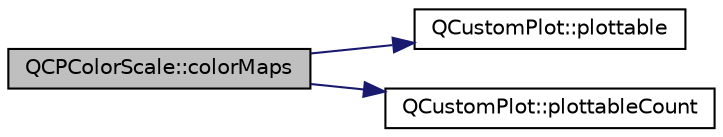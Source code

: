 digraph "QCPColorScale::colorMaps"
{
 // LATEX_PDF_SIZE
  edge [fontname="Helvetica",fontsize="10",labelfontname="Helvetica",labelfontsize="10"];
  node [fontname="Helvetica",fontsize="10",shape=record];
  rankdir="LR";
  Node1 [label="QCPColorScale::colorMaps",height=0.2,width=0.4,color="black", fillcolor="grey75", style="filled", fontcolor="black",tooltip=" "];
  Node1 -> Node2 [color="midnightblue",fontsize="10",style="solid",fontname="Helvetica"];
  Node2 [label="QCustomPlot::plottable",height=0.2,width=0.4,color="black", fillcolor="white", style="filled",URL="$classQCustomPlot.html#a32de81ff53e263e785b83b52ecd99d6f",tooltip=" "];
  Node1 -> Node3 [color="midnightblue",fontsize="10",style="solid",fontname="Helvetica"];
  Node3 [label="QCustomPlot::plottableCount",height=0.2,width=0.4,color="black", fillcolor="white", style="filled",URL="$classQCustomPlot.html#a5f4f15991c14bf9ad659bb2a19dfbed4",tooltip=" "];
}

